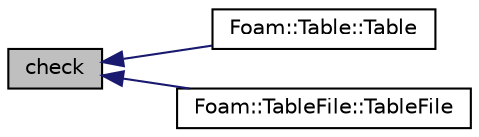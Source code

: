 digraph "check"
{
  bgcolor="transparent";
  edge [fontname="Helvetica",fontsize="10",labelfontname="Helvetica",labelfontsize="10"];
  node [fontname="Helvetica",fontsize="10",shape=record];
  rankdir="LR";
  Node1 [label="check",height=0.2,width=0.4,color="black", fillcolor="grey75", style="filled", fontcolor="black"];
  Node1 -> Node2 [dir="back",color="midnightblue",fontsize="10",style="solid",fontname="Helvetica"];
  Node2 [label="Foam::Table::Table",height=0.2,width=0.4,color="black",URL="$a02546.html#a79898c5f374a9bb03c4dbb77b3f4739b",tooltip="Construct from entry name and Istream. "];
  Node1 -> Node3 [dir="back",color="midnightblue",fontsize="10",style="solid",fontname="Helvetica"];
  Node3 [label="Foam::TableFile::TableFile",height=0.2,width=0.4,color="black",URL="$a02548.html#a49fc50433511a4447c8e5bb2356359a5",tooltip="Construct from entry name and Istream. "];
}
